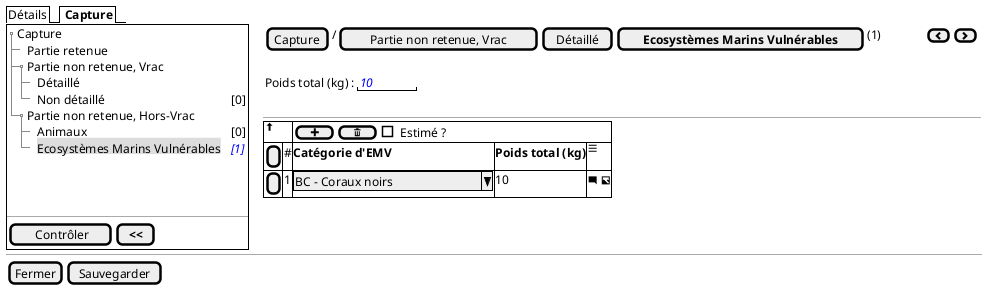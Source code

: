 @startsalt
{
  {/ Détails | <b> Capture }
  {+
   {T
       + Capture
       ++ Partie retenue
       ++ Partie non retenue, Vrac
       +++ Détaillé
       +++ Non détaillé | <color:black>[0]
       ++ Partie non retenue, Hors-Vrac
       +++ Animaux | <color:black>[0]
       +++ <back:#DDD>Ecosystèmes Marins Vulnérables | <i><color:blue>[1]
   }
    .
    .
    .
   --
   {
      [<&checkmark> Contrôler] | [ <b><< ]
   }
  } | . | {
    { [Capture] | / | [Partie non retenue, Vrac] | [Détaillé] | [<b>Ecosystèmes Marins Vulnérables] | (1) | . | . | . | . | . | . | . | . | { [<&chevron-left>] | [<&chevron-right>] } }
    .
    {Poids total (kg) : | "  <i><color:blue>10   " }
    .
    --
    {#
          <&arrow-thick-top> | *  | {[ <&plus> ] | [ <&trash> ] | [ ] Estimé ? } | * | * | * | * | * | * | * | *
          [ ] | # | <b>Catégorie d'EMV  | <b>Poids total (kg)     |   <&menu>
          [ ] | 1 | ^BC - Coraux noirs      ^ |  10    | <&comment-square> <&image>
        }
  }

  -- | -- | --
  { [Fermer] | [Sauvegarder] }
}
@endsalt

